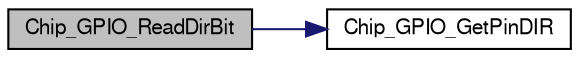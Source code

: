 digraph "Chip_GPIO_ReadDirBit"
{
  edge [fontname="FreeSans",fontsize="10",labelfontname="FreeSans",labelfontsize="10"];
  node [fontname="FreeSans",fontsize="10",shape=record];
  rankdir="LR";
  Node1 [label="Chip_GPIO_ReadDirBit",height=0.2,width=0.4,color="black", fillcolor="grey75", style="filled", fontcolor="black"];
  Node1 -> Node2 [color="midnightblue",fontsize="10",style="solid"];
  Node2 [label="Chip_GPIO_GetPinDIR",height=0.2,width=0.4,color="black", fillcolor="white", style="filled",URL="$group__GPIO__17XX__40XX.html#ga5f36fe1a2c2b2eb958133c27cb65bee5",tooltip="Get GPIO direction for a single GPIO pin. "];
}
